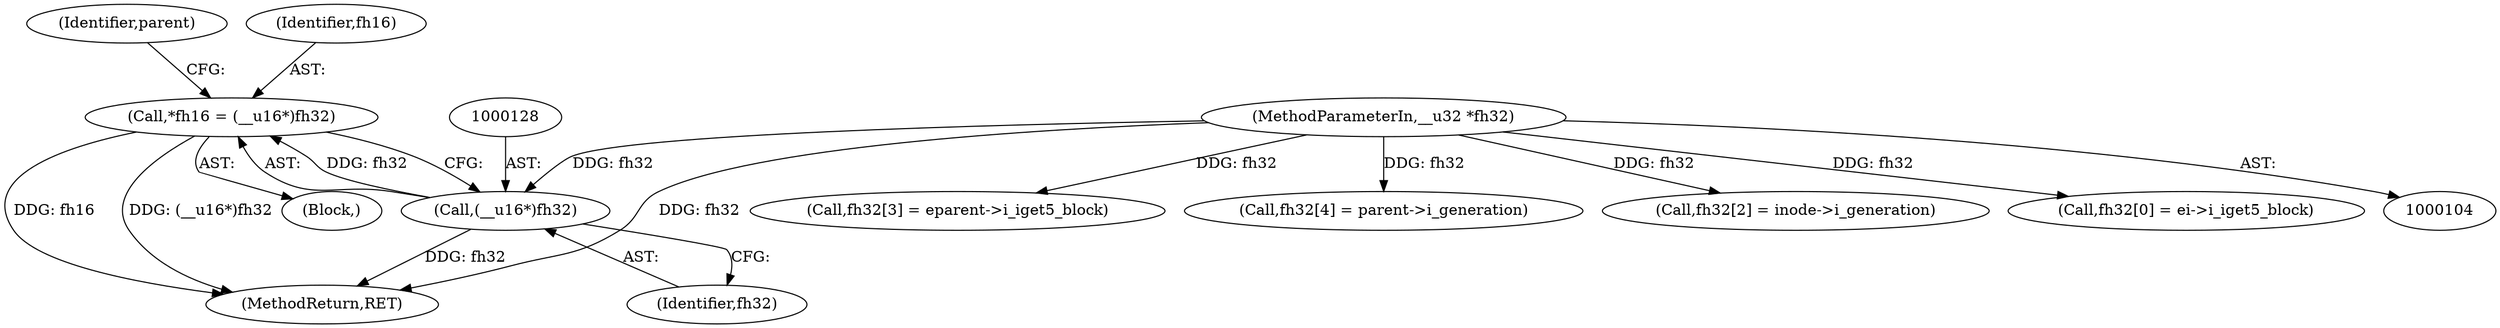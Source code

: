 digraph "0_linux_fe685aabf7c8c9f138e5ea900954d295bf229175@pointer" {
"1000125" [label="(Call,*fh16 = (__u16*)fh32)"];
"1000127" [label="(Call,(__u16*)fh32)"];
"1000106" [label="(MethodParameterIn,__u32 *fh32)"];
"1000229" [label="(MethodReturn,RET)"];
"1000109" [label="(Block,)"];
"1000132" [label="(Identifier,parent)"];
"1000125" [label="(Call,*fh16 = (__u16*)fh32)"];
"1000194" [label="(Call,fh32[3] = eparent->i_iget5_block)"];
"1000210" [label="(Call,fh32[4] = parent->i_generation)"];
"1000106" [label="(MethodParameterIn,__u32 *fh32)"];
"1000179" [label="(Call,fh32[2] = inode->i_generation)"];
"1000129" [label="(Identifier,fh32)"];
"1000158" [label="(Call,fh32[0] = ei->i_iget5_block)"];
"1000127" [label="(Call,(__u16*)fh32)"];
"1000126" [label="(Identifier,fh16)"];
"1000125" -> "1000109"  [label="AST: "];
"1000125" -> "1000127"  [label="CFG: "];
"1000126" -> "1000125"  [label="AST: "];
"1000127" -> "1000125"  [label="AST: "];
"1000132" -> "1000125"  [label="CFG: "];
"1000125" -> "1000229"  [label="DDG: fh16"];
"1000125" -> "1000229"  [label="DDG: (__u16*)fh32"];
"1000127" -> "1000125"  [label="DDG: fh32"];
"1000127" -> "1000129"  [label="CFG: "];
"1000128" -> "1000127"  [label="AST: "];
"1000129" -> "1000127"  [label="AST: "];
"1000127" -> "1000229"  [label="DDG: fh32"];
"1000106" -> "1000127"  [label="DDG: fh32"];
"1000106" -> "1000104"  [label="AST: "];
"1000106" -> "1000229"  [label="DDG: fh32"];
"1000106" -> "1000158"  [label="DDG: fh32"];
"1000106" -> "1000179"  [label="DDG: fh32"];
"1000106" -> "1000194"  [label="DDG: fh32"];
"1000106" -> "1000210"  [label="DDG: fh32"];
}
